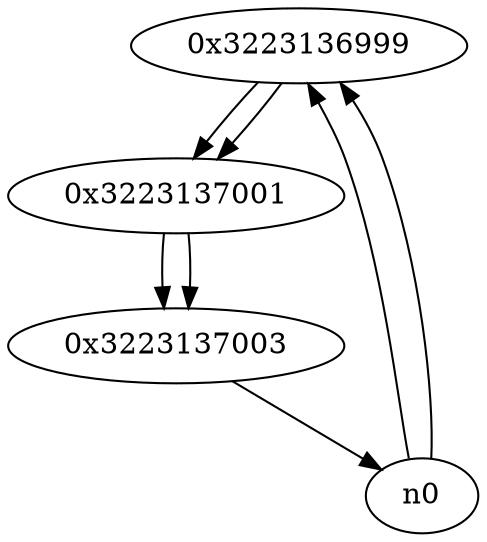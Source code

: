 digraph G{
/* nodes */
  n1 [label="0x3223136999"]
  n2 [label="0x3223137001"]
  n3 [label="0x3223137003"]
/* edges */
n1 -> n2;
n0 -> n1;
n0 -> n1;
n2 -> n3;
n1 -> n2;
n3 -> n0;
n2 -> n3;
}
